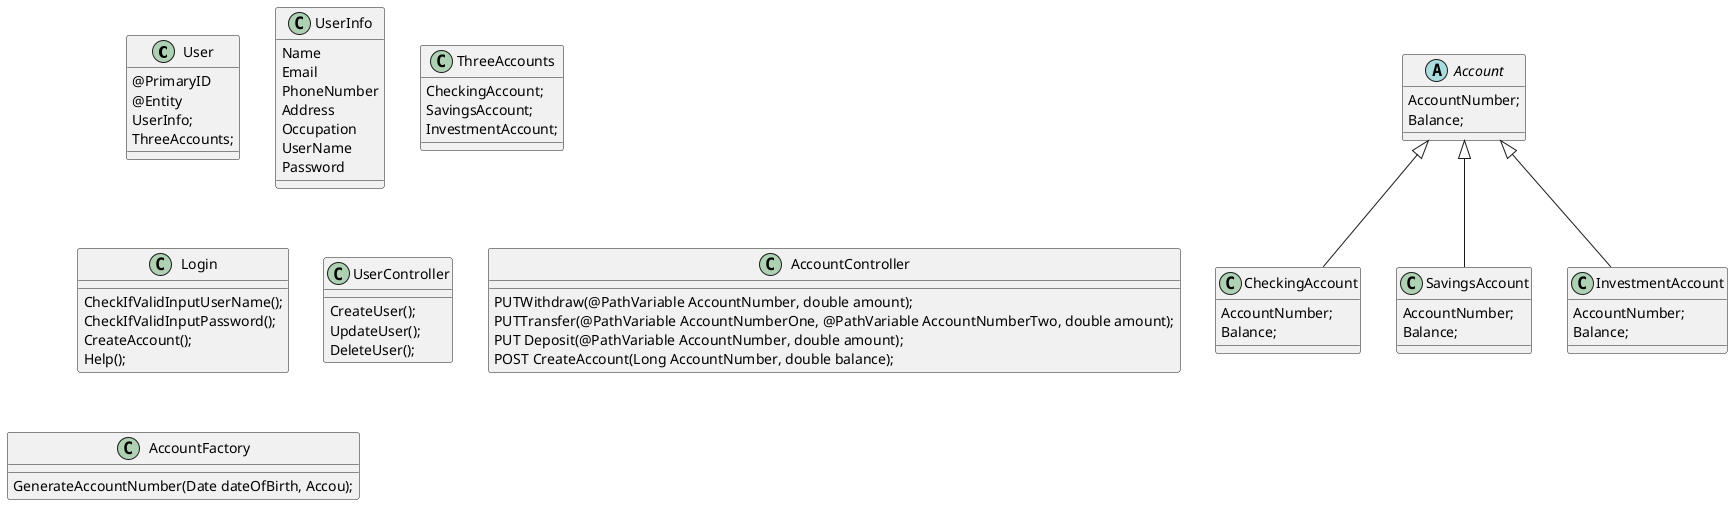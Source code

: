 @startuml
'https://plantuml.com/sequence-diagram
Class User {
@PrimaryID
@Entity
UserInfo;
ThreeAccounts;
}
Class UserInfo {
Name
Email
PhoneNumber
Address
Occupation
UserName
Password
}
Class ThreeAccounts {
CheckingAccount;
SavingsAccount;
InvestmentAccount;
}
Abstract Class Account {
AccountNumber;
Balance;
}
Class CheckingAccount {
AccountNumber;
Balance;
}
Class SavingsAccount {
AccountNumber;
Balance;
}
Class InvestmentAccount {
AccountNumber;
Balance;
}

Class Login {
CheckIfValidInputUserName();
CheckIfValidInputPassword();
CreateAccount();
Help();
}

'Maybe a UserController - createUser(), UpdateUser(), DeleteUser(),

Class UserController {
CreateUser();
UpdateUser();
'UpdateAccount();
'DeleteAccount();
DeleteUser();

}

Class AccountController {
PUTWithdraw(@PathVariable AccountNumber, double amount);
PUTTransfer(@PathVariable AccountNumberOne, @PathVariable AccountNumberTwo, double amount);
PUT Deposit(@PathVariable AccountNumber, double amount);
POST CreateAccount(Long AccountNumber, double balance);
}

Class AccountFactory {
GenerateAccountNumber(Date dateOfBirth, Accou);
}

Account <|-- CheckingAccount
Account <|-- SavingsAccount
Account <|-- InvestmentAccount


@enduml